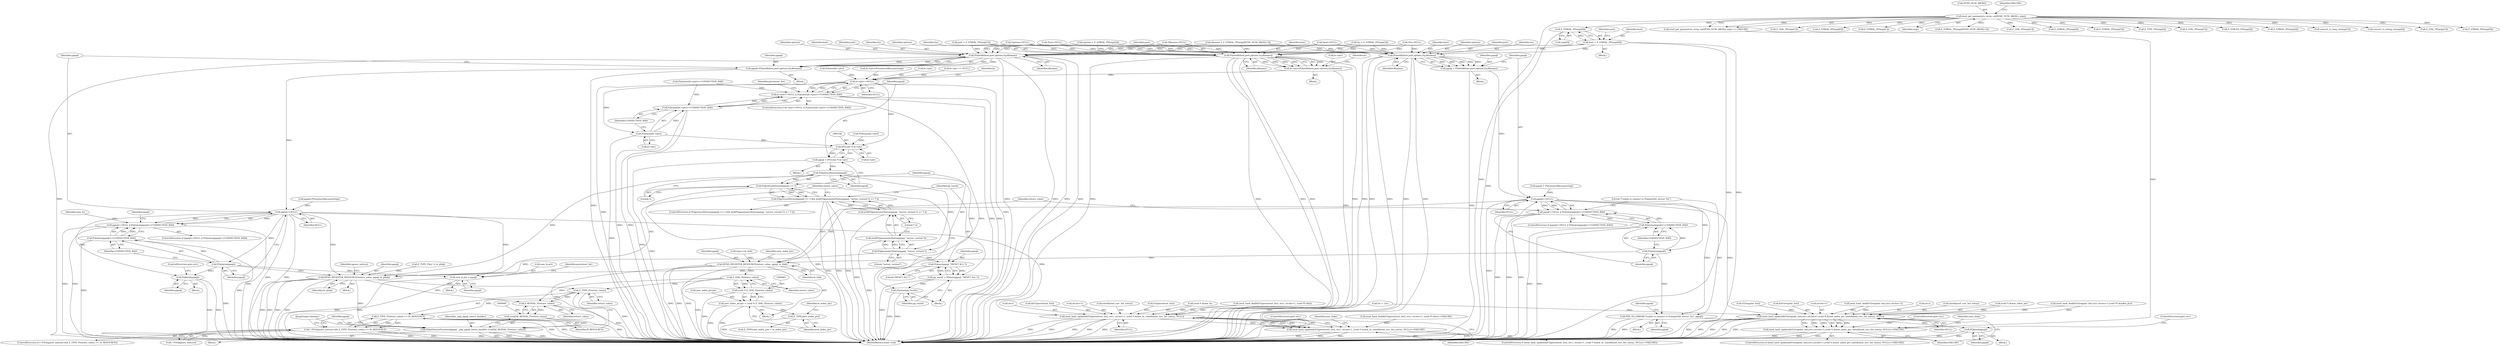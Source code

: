 digraph "0_php_4435b9142ff9813845d5c97ab29a5d637bedb257_5@array" {
"1000465" [label="(Call,Z_STRVAL_PP(args[0]))"];
"1000343" [label="(Call,zend_get_parameters_array_ex(ZEND_NUM_ARGS(), args))"];
"1000463" [label="(Call,host = Z_STRVAL_PP(args[0]))"];
"1000568" [label="(Call,PQsetdb(host,port,options,tty,dbname))"];
"1000566" [label="(Call,pgsql=PQsetdb(host,port,options,tty,dbname))"];
"1000576" [label="(Call,pgsql==NULL)"];
"1000575" [label="(Call,pgsql==NULL || PQstatus(pgsql)==CONNECTION_BAD)"];
"1000580" [label="(Call,PQstatus(pgsql))"];
"1000579" [label="(Call,PQstatus(pgsql)==CONNECTION_BAD)"];
"1000587" [label="(Call,PQfinish(pgsql))"];
"1000594" [label="(Call,new_le.ptr = pgsql)"];
"1000750" [label="(Call,ZEND_REGISTER_RESOURCE(return_value, pgsql, le_plink))"];
"1000941" [label="(Call,Z_TYPE_P(return_value))"];
"1000940" [label="(Call,Z_TYPE_P(return_value) == IS_RESOURCE)"];
"1000936" [label="(Call,! PGG(ignore_notices) && Z_TYPE_P(return_value) == IS_RESOURCE)"];
"1000950" [label="(Call,Z_RESVAL_P(return_value))"];
"1000948" [label="(Call,(void*)Z_RESVAL_P(return_value))"];
"1000945" [label="(Call,PQsetNoticeProcessor(pgsql, _php_pgsql_notice_handler, (void*)Z_RESVAL_P(return_value)))"];
"1000601" [label="(Call,zend_hash_update(&EG(persistent_list), str.c, str.len+1, (void *) &new_le, sizeof(zend_rsrc_list_entry), NULL))"];
"1000600" [label="(Call,zend_hash_update(&EG(persistent_list), str.c, str.len+1, (void *) &new_le, sizeof(zend_rsrc_list_entry), NULL)==FAILURE)"];
"1000684" [label="(Call,PQsetdb(host,port,options,tty,dbname))"];
"1000680" [label="(Call,le->ptr=PQsetdb(host,port,options,tty,dbname))"];
"1000698" [label="(Call,le->ptr==NULL)"];
"1000697" [label="(Call,le->ptr==NULL || PQstatus(le->ptr)==CONNECTION_BAD)"];
"1000704" [label="(Call,PQstatus(le->ptr))"];
"1000703" [label="(Call,PQstatus(le->ptr)==CONNECTION_BAD)"];
"1000725" [label="(Call,(PGconn *) le->ptr)"];
"1000723" [label="(Call,pgsql = (PGconn *) le->ptr)"];
"1000733" [label="(Call,PQprotocolVersion(pgsql))"];
"1000732" [label="(Call,PQprotocolVersion(pgsql) >= 3)"];
"1000731" [label="(Call,PQprotocolVersion(pgsql) >= 3 && atof(PQparameterStatus(pgsql, \"server_version\")) >= 7.2)"];
"1000738" [label="(Call,PQparameterStatus(pgsql, \"server_version\"))"];
"1000737" [label="(Call,atof(PQparameterStatus(pgsql, \"server_version\")))"];
"1000736" [label="(Call,atof(PQparameterStatus(pgsql, \"server_version\")) >= 7.2)"];
"1000745" [label="(Call,PQexec(pgsql, \"RESET ALL;\"))"];
"1000743" [label="(Call,pg_result = PQexec(pgsql, \"RESET ALL;\"))"];
"1000748" [label="(Call,PQclear(pg_result))"];
"1000867" [label="(Call,PQsetdb(host,port,options,tty,dbname))"];
"1000865" [label="(Call,pgsql = PQsetdb(host,port,options,tty,dbname))"];
"1000875" [label="(Call,pgsql==NULL)"];
"1000874" [label="(Call,pgsql==NULL || PQstatus(pgsql)==CONNECTION_BAD)"];
"1000879" [label="(Call,PQstatus(pgsql))"];
"1000878" [label="(Call,PQstatus(pgsql)==CONNECTION_BAD)"];
"1000883" [label="(Call,PHP_PQ_ERROR(\"Unable to connect to PostgreSQL server: %s\", pgsql))"];
"1000889" [label="(Call,PQfinish(pgsql))"];
"1000892" [label="(Call,ZEND_REGISTER_RESOURCE(return_value, pgsql, le_link))"];
"1000902" [label="(Call,Z_LVAL_P(return_value))"];
"1000900" [label="(Call,(void *) Z_LVAL_P(return_value))"];
"1000896" [label="(Call,new_index_ptr.ptr = (void *) Z_LVAL_P(return_value))"];
"1000905" [label="(Call,Z_TYPE(new_index_ptr))"];
"1000910" [label="(Call,zend_hash_update(&EG(regular_list),str.c,str.len+1,(void *) &new_index_ptr, sizeof(zend_rsrc_list_entry), NULL))"];
"1000909" [label="(Call,zend_hash_update(&EG(regular_list),str.c,str.len+1,(void *) &new_index_ptr, sizeof(zend_rsrc_list_entry), NULL)==FAILURE)"];
"1000465" [label="(Call,Z_STRVAL_PP(args[0]))"];
"1000381" [label="(Call,Z_LVAL_PP(args[1]))"];
"1000939" [label="(Identifier,ignore_notices)"];
"1000883" [label="(Call,PHP_PQ_ERROR(\"Unable to connect to PostgreSQL server: %s\", pgsql))"];
"1000914" [label="(Call,str.c)"];
"1000697" [label="(Call,le->ptr==NULL || PQstatus(le->ptr)==CONNECTION_BAD)"];
"1000706" [label="(Identifier,le)"];
"1000810" [label="(Call,type==le_link)"];
"1000900" [label="(Call,(void *) Z_LVAL_P(return_value))"];
"1000566" [label="(Call,pgsql=PQsetdb(host,port,options,tty,dbname))"];
"1000705" [label="(Call,le->ptr)"];
"1000687" [label="(Identifier,options)"];
"1000889" [label="(Call,PQfinish(pgsql))"];
"1000570" [label="(Identifier,port)"];
"1000613" [label="(Call,(void *) &new_le)"];
"1000692" [label="(Call,PQreset(le->ptr))"];
"1000462" [label="(Block,)"];
"1000902" [label="(Call,Z_LVAL_P(return_value))"];
"1000708" [label="(Identifier,CONNECTION_BAD)"];
"1000909" [label="(Call,zend_hash_update(&EG(regular_list),str.c,str.len+1,(void *) &new_index_ptr, sizeof(zend_rsrc_list_entry), NULL)==FAILURE)"];
"1000672" [label="(Call,le->ptr=PQconnectdb(connstring))"];
"1000572" [label="(Identifier,tty)"];
"1000447" [label="(Call,Z_STRVAL_PP(args[0]))"];
"1000865" [label="(Call,pgsql = PQsetdb(host,port,options,tty,dbname))"];
"1000879" [label="(Call,PQstatus(pgsql))"];
"1000903" [label="(Identifier,return_value)"];
"1000571" [label="(Identifier,options)"];
"1000875" [label="(Call,pgsql==NULL)"];
"1000926" [label="(Call,sizeof(zend_rsrc_list_entry))"];
"1000471" [label="(Call,Z_STRVAL_PP(args[1]))"];
"1000906" [label="(Identifier,new_index_ptr)"];
"1000880" [label="(Identifier,pgsql)"];
"1000342" [label="(Call,zend_get_parameters_array_ex(ZEND_NUM_ARGS(), args) == FAILURE)"];
"1000746" [label="(Identifier,pgsql)"];
"1000947" [label="(Identifier,_php_pgsql_notice_handler)"];
"1000962" [label="(MethodReturn,static void)"];
"1000905" [label="(Call,Z_TYPE(new_index_ptr))"];
"1000567" [label="(Identifier,pgsql)"];
"1000620" [label="(Identifier,FAILURE)"];
"1000345" [label="(Identifier,args)"];
"1000751" [label="(Identifier,return_value)"];
"1000605" [label="(Call,str.c)"];
"1000560" [label="(Call,pgsql=PQconnectdb(connstring))"];
"1000586" [label="(Block,)"];
"1000748" [label="(Call,PQclear(pg_result))"];
"1000943" [label="(Identifier,IS_RESOURCE)"];
"1000944" [label="(Block,)"];
"1000576" [label="(Call,pgsql==NULL)"];
"1000867" [label="(Call,PQsetdb(host,port,options,tty,dbname))"];
"1000684" [label="(Call,PQsetdb(host,port,options,tty,dbname))"];
"1000696" [label="(ControlStructure,if (le->ptr==NULL || PQstatus(le->ptr)==CONNECTION_BAD))"];
"1000700" [label="(Identifier,le)"];
"1000477" [label="(Call,Z_STRVAL_PP(args[ZEND_NUM_ARGS()-1]))"];
"1000872" [label="(Identifier,dbname)"];
"1000579" [label="(Call,PQstatus(pgsql)==CONNECTION_BAD)"];
"1000581" [label="(Identifier,pgsql)"];
"1000868" [label="(Identifier,host)"];
"1000893" [label="(Identifier,return_value)"];
"1000951" [label="(Identifier,return_value)"];
"1000578" [label="(Identifier,NULL)"];
"1000391" [label="(Call,Z_LVAL_PP(args[1]))"];
"1000344" [label="(Call,ZEND_NUM_ARGS())"];
"1000602" [label="(Call,&EG(persistent_list))"];
"1000952" [label="(JumpTarget,cleanup:)"];
"1000922" [label="(Call,(void *) &new_index_ptr)"];
"1000929" [label="(Identifier,FAILURE)"];
"1000510" [label="(Call,zend_hash_find(&EG(persistent_list), str.c, str.len+1, (void **) &le))"];
"1000699" [label="(Call,le->ptr)"];
"1000750" [label="(Call,ZEND_REGISTER_RESOURCE(return_value, pgsql, le_plink))"];
"1000948" [label="(Call,(void*)Z_RESVAL_P(return_value))"];
"1000417" [label="(Call,Z_STRVAL_PP(args[i]))"];
"1000688" [label="(Identifier,tty)"];
"1000744" [label="(Identifier,pg_result)"];
"1000346" [label="(Identifier,FAILURE)"];
"1000891" [label="(ControlStructure,goto err;)"];
"1000945" [label="(Call,PQsetNoticeProcessor(pgsql, _php_pgsql_notice_handler, (void*)Z_RESVAL_P(return_value)))"];
"1000469" [label="(Call,port = Z_STRVAL_PP(args[1]))"];
"1000936" [label="(Call,! PGG(ignore_notices) && Z_TYPE_P(return_value) == IS_RESOURCE)"];
"1000475" [label="(Call,dbname = Z_STRVAL_PP(args[ZEND_NUM_ARGS()-1]))"];
"1000745" [label="(Call,PQexec(pgsql, \"RESET ALL;\"))"];
"1000685" [label="(Identifier,host)"];
"1000608" [label="(Call,str.len+1)"];
"1000470" [label="(Identifier,port)"];
"1000575" [label="(Call,pgsql==NULL || PQstatus(pgsql)==CONNECTION_BAD)"];
"1000324" [label="(Call,str = {0})"];
"1000489" [label="(Call,Z_STRVAL_PP(args[3]))"];
"1000582" [label="(Identifier,CONNECTION_BAD)"];
"1000303" [label="(Call,*port=NULL)"];
"1000910" [label="(Call,zend_hash_update(&EG(regular_list),str.c,str.len+1,(void *) &new_index_ptr, sizeof(zend_rsrc_list_entry), NULL))"];
"1000730" [label="(ControlStructure,if (PQprotocolVersion(pgsql) >= 3 && atof(PQparameterStatus(pgsql, \"server_version\")) >= 7.2))"];
"1000463" [label="(Call,host = Z_STRVAL_PP(args[0]))"];
"1000739" [label="(Identifier,pgsql)"];
"1000724" [label="(Identifier,pgsql)"];
"1000725" [label="(Call,(PGconn *) le->ptr)"];
"1000727" [label="(Call,le->ptr)"];
"1000740" [label="(Literal,\"server_version\")"];
"1000735" [label="(Literal,3)"];
"1000600" [label="(Call,zend_hash_update(&EG(persistent_list), str.c, str.len+1, (void *) &new_le, sizeof(zend_rsrc_list_entry), NULL)==FAILURE)"];
"1000723" [label="(Call,pgsql = (PGconn *) le->ptr)"];
"1000569" [label="(Identifier,host)"];
"1000885" [label="(Identifier,pgsql)"];
"1000896" [label="(Call,new_index_ptr.ptr = (void *) Z_LVAL_P(return_value))"];
"1000935" [label="(ControlStructure,if (! PGG(ignore_notices) && Z_TYPE_P(return_value) == IS_RESOURCE))"];
"1000882" [label="(Block,)"];
"1000373" [label="(Call,Z_TYPE_PP(args[i]))"];
"1000656" [label="(Call,PQstatus(le->ptr))"];
"1000457" [label="(Call,Z_LVAL_PP(args[1]))"];
"1000565" [label="(Block,)"];
"1000904" [label="(Call,Z_TYPE(new_index_ptr) = le_index_ptr)"];
"1000315" [label="(Call,*dbname=NULL)"];
"1000588" [label="(Identifier,pgsql)"];
"1000704" [label="(Call,PQstatus(le->ptr))"];
"1000703" [label="(Call,PQstatus(le->ptr)==CONNECTION_BAD)"];
"1000737" [label="(Call,atof(PQparameterStatus(pgsql, \"server_version\")))"];
"1000698" [label="(Call,le->ptr==NULL)"];
"1000870" [label="(Identifier,options)"];
"1000466" [label="(Call,args[0])"];
"1000873" [label="(ControlStructure,if (pgsql==NULL || PQstatus(pgsql)==CONNECTION_BAD))"];
"1000619" [label="(Identifier,NULL)"];
"1000598" [label="(Identifier,pgsql)"];
"1000888" [label="(Block,)"];
"1000464" [label="(Identifier,host)"];
"1000630" [label="(Block,)"];
"1000421" [label="(Call,Z_STRLEN_PP(args[i]))"];
"1000742" [label="(Block,)"];
"1000311" [label="(Call,*tty=NULL)"];
"1000741" [label="(Literal,7.2)"];
"1000898" [label="(Identifier,new_index_ptr)"];
"1000496" [label="(Call,Z_STRVAL_PP(args[2]))"];
"1000577" [label="(Identifier,pgsql)"];
"1000494" [label="(Call,options = Z_STRVAL_PP(args[2]))"];
"1000601" [label="(Call,zend_hash_update(&EG(persistent_list), str.c, str.len+1, (void *) &new_le, sizeof(zend_rsrc_list_entry), NULL))"];
"1000580" [label="(Call,PQstatus(pgsql))"];
"1000937" [label="(Call,! PGG(ignore_notices))"];
"1000731" [label="(Call,PQprotocolVersion(pgsql) >= 3 && atof(PQparameterStatus(pgsql, \"server_version\")) >= 7.2)"];
"1000907" [label="(Identifier,le_index_ptr)"];
"1000878" [label="(Call,PQstatus(pgsql)==CONNECTION_BAD)"];
"1000604" [label="(Identifier,persistent_list)"];
"1000617" [label="(Call,sizeof(zend_rsrc_list_entry))"];
"1000509" [label="(Call,zend_hash_find(&EG(persistent_list), str.c, str.len+1, (void **) &le)==FAILURE)"];
"1000585" [label="(Identifier,pgsql)"];
"1000307" [label="(Call,*options=NULL)"];
"1000859" [label="(Call,pgsql = PQconnectdb(connstring))"];
"1000928" [label="(Identifier,NULL)"];
"1000931" [label="(ControlStructure,goto err;)"];
"1000892" [label="(Call,ZEND_REGISTER_RESOURCE(return_value, pgsql, le_link))"];
"1000487" [label="(Call,tty = Z_STRVAL_PP(args[3]))"];
"1000587" [label="(Call,PQfinish(pgsql))"];
"1000679" [label="(Block,)"];
"1000876" [label="(Identifier,pgsql)"];
"1000451" [label="(Call,convert_to_long_ex(args[1]))"];
"1000506" [label="(Block,)"];
"1000866" [label="(Identifier,pgsql)"];
"1000299" [label="(Call,*host=NULL)"];
"1000603" [label="(Call,EG(persistent_list))"];
"1000950" [label="(Call,Z_RESVAL_P(return_value))"];
"1000594" [label="(Call,new_le.ptr = pgsql)"];
"1000595" [label="(Call,new_le.ptr)"];
"1000680" [label="(Call,le->ptr=PQsetdb(host,port,options,tty,dbname))"];
"1000894" [label="(Identifier,pgsql)"];
"1000912" [label="(Call,EG(regular_list))"];
"1000681" [label="(Call,le->ptr)"];
"1000738" [label="(Call,PQparameterStatus(pgsql, \"server_version\"))"];
"1000877" [label="(Identifier,NULL)"];
"1000869" [label="(Identifier,port)"];
"1000871" [label="(Identifier,tty)"];
"1000895" [label="(Identifier,le_link)"];
"1000736" [label="(Call,atof(PQparameterStatus(pgsql, \"server_version\")) >= 7.2)"];
"1000752" [label="(Identifier,pgsql)"];
"1000622" [label="(ControlStructure,goto err;)"];
"1000713" [label="(Identifier,persistent_list)"];
"1000881" [label="(Identifier,CONNECTION_BAD)"];
"1000527" [label="(Block,)"];
"1000946" [label="(Identifier,pgsql)"];
"1000749" [label="(Identifier,pg_result)"];
"1000874" [label="(Call,pgsql==NULL || PQstatus(pgsql)==CONNECTION_BAD)"];
"1000733" [label="(Call,PQprotocolVersion(pgsql))"];
"1000406" [label="(Call,convert_to_string_ex(args[i]))"];
"1000632" [label="(Call,Z_TYPE_P(le) != le_plink)"];
"1000655" [label="(Call,PQstatus(le->ptr)==CONNECTION_BAD)"];
"1000755" [label="(Block,)"];
"1000934" [label="(Identifier,num_links)"];
"1000864" [label="(Block,)"];
"1000401" [label="(Call,Z_LVAL_PP(args[1]))"];
"1000573" [label="(Identifier,dbname)"];
"1000734" [label="(Identifier,pgsql)"];
"1000940" [label="(Call,Z_TYPE_P(return_value) == IS_RESOURCE)"];
"1000589" [label="(ControlStructure,goto err;)"];
"1000689" [label="(Identifier,dbname)"];
"1000574" [label="(ControlStructure,if (pgsql==NULL || PQstatus(pgsql)==CONNECTION_BAD))"];
"1000663" [label="(Call,le->ptr == NULL)"];
"1000747" [label="(Literal,\"RESET ALL;\")"];
"1000942" [label="(Identifier,return_value)"];
"1000911" [label="(Call,&EG(regular_list))"];
"1000897" [label="(Call,new_index_ptr.ptr)"];
"1000917" [label="(Call,str.len+1)"];
"1000743" [label="(Call,pg_result = PQexec(pgsql, \"RESET ALL;\"))"];
"1000753" [label="(Identifier,le_plink)"];
"1000732" [label="(Call,PQprotocolVersion(pgsql) >= 3)"];
"1000908" [label="(ControlStructure,if (zend_hash_update(&EG(regular_list),str.c,str.len+1,(void *) &new_index_ptr, sizeof(zend_rsrc_list_entry), NULL)==FAILURE))"];
"1000941" [label="(Call,Z_TYPE_P(return_value))"];
"1000592" [label="(Identifier,new_le)"];
"1000890" [label="(Identifier,pgsql)"];
"1000599" [label="(ControlStructure,if (zend_hash_update(&EG(persistent_list), str.c, str.len+1, (void *) &new_le, sizeof(zend_rsrc_list_entry), NULL)==FAILURE))"];
"1000686" [label="(Identifier,port)"];
"1000343" [label="(Call,zend_get_parameters_array_ex(ZEND_NUM_ARGS(), args))"];
"1000830" [label="(Call,zend_hash_del(&EG(regular_list),str.c,str.len+1))"];
"1000625" [label="(Identifier,num_links)"];
"1000435" [label="(Call,Z_STRVAL_PP(args[0]))"];
"1000568" [label="(Call,PQsetdb(host,port,options,tty,dbname))"];
"1000765" [label="(Call,zend_hash_find(&EG(regular_list),str.c,str.len+1,(void **) &index_ptr))"];
"1000702" [label="(Identifier,NULL)"];
"1000887" [label="(Identifier,pgsql)"];
"1000884" [label="(Literal,\"Unable to connect to PostgreSQL server: %s\")"];
"1000465" -> "1000463"  [label="AST: "];
"1000465" -> "1000466"  [label="CFG: "];
"1000466" -> "1000465"  [label="AST: "];
"1000463" -> "1000465"  [label="CFG: "];
"1000465" -> "1000962"  [label="DDG: "];
"1000465" -> "1000463"  [label="DDG: "];
"1000343" -> "1000465"  [label="DDG: "];
"1000343" -> "1000342"  [label="AST: "];
"1000343" -> "1000345"  [label="CFG: "];
"1000344" -> "1000343"  [label="AST: "];
"1000345" -> "1000343"  [label="AST: "];
"1000346" -> "1000343"  [label="CFG: "];
"1000343" -> "1000962"  [label="DDG: "];
"1000343" -> "1000342"  [label="DDG: "];
"1000343" -> "1000342"  [label="DDG: "];
"1000343" -> "1000373"  [label="DDG: "];
"1000343" -> "1000381"  [label="DDG: "];
"1000343" -> "1000391"  [label="DDG: "];
"1000343" -> "1000401"  [label="DDG: "];
"1000343" -> "1000406"  [label="DDG: "];
"1000343" -> "1000417"  [label="DDG: "];
"1000343" -> "1000421"  [label="DDG: "];
"1000343" -> "1000435"  [label="DDG: "];
"1000343" -> "1000447"  [label="DDG: "];
"1000343" -> "1000451"  [label="DDG: "];
"1000343" -> "1000457"  [label="DDG: "];
"1000343" -> "1000471"  [label="DDG: "];
"1000343" -> "1000477"  [label="DDG: "];
"1000343" -> "1000489"  [label="DDG: "];
"1000343" -> "1000496"  [label="DDG: "];
"1000463" -> "1000462"  [label="AST: "];
"1000464" -> "1000463"  [label="AST: "];
"1000470" -> "1000463"  [label="CFG: "];
"1000463" -> "1000962"  [label="DDG: "];
"1000463" -> "1000962"  [label="DDG: "];
"1000463" -> "1000568"  [label="DDG: "];
"1000463" -> "1000684"  [label="DDG: "];
"1000463" -> "1000867"  [label="DDG: "];
"1000568" -> "1000566"  [label="AST: "];
"1000568" -> "1000573"  [label="CFG: "];
"1000569" -> "1000568"  [label="AST: "];
"1000570" -> "1000568"  [label="AST: "];
"1000571" -> "1000568"  [label="AST: "];
"1000572" -> "1000568"  [label="AST: "];
"1000573" -> "1000568"  [label="AST: "];
"1000566" -> "1000568"  [label="CFG: "];
"1000568" -> "1000962"  [label="DDG: "];
"1000568" -> "1000962"  [label="DDG: "];
"1000568" -> "1000962"  [label="DDG: "];
"1000568" -> "1000962"  [label="DDG: "];
"1000568" -> "1000962"  [label="DDG: "];
"1000568" -> "1000566"  [label="DDG: "];
"1000568" -> "1000566"  [label="DDG: "];
"1000568" -> "1000566"  [label="DDG: "];
"1000568" -> "1000566"  [label="DDG: "];
"1000568" -> "1000566"  [label="DDG: "];
"1000299" -> "1000568"  [label="DDG: "];
"1000303" -> "1000568"  [label="DDG: "];
"1000469" -> "1000568"  [label="DDG: "];
"1000494" -> "1000568"  [label="DDG: "];
"1000307" -> "1000568"  [label="DDG: "];
"1000311" -> "1000568"  [label="DDG: "];
"1000487" -> "1000568"  [label="DDG: "];
"1000315" -> "1000568"  [label="DDG: "];
"1000475" -> "1000568"  [label="DDG: "];
"1000566" -> "1000565"  [label="AST: "];
"1000567" -> "1000566"  [label="AST: "];
"1000577" -> "1000566"  [label="CFG: "];
"1000566" -> "1000962"  [label="DDG: "];
"1000566" -> "1000576"  [label="DDG: "];
"1000576" -> "1000575"  [label="AST: "];
"1000576" -> "1000578"  [label="CFG: "];
"1000577" -> "1000576"  [label="AST: "];
"1000578" -> "1000576"  [label="AST: "];
"1000581" -> "1000576"  [label="CFG: "];
"1000575" -> "1000576"  [label="CFG: "];
"1000576" -> "1000962"  [label="DDG: "];
"1000576" -> "1000962"  [label="DDG: "];
"1000576" -> "1000575"  [label="DDG: "];
"1000576" -> "1000575"  [label="DDG: "];
"1000560" -> "1000576"  [label="DDG: "];
"1000576" -> "1000580"  [label="DDG: "];
"1000576" -> "1000587"  [label="DDG: "];
"1000576" -> "1000594"  [label="DDG: "];
"1000576" -> "1000601"  [label="DDG: "];
"1000576" -> "1000750"  [label="DDG: "];
"1000575" -> "1000574"  [label="AST: "];
"1000575" -> "1000579"  [label="CFG: "];
"1000579" -> "1000575"  [label="AST: "];
"1000585" -> "1000575"  [label="CFG: "];
"1000592" -> "1000575"  [label="CFG: "];
"1000575" -> "1000962"  [label="DDG: "];
"1000575" -> "1000962"  [label="DDG: "];
"1000575" -> "1000962"  [label="DDG: "];
"1000579" -> "1000575"  [label="DDG: "];
"1000579" -> "1000575"  [label="DDG: "];
"1000580" -> "1000579"  [label="AST: "];
"1000580" -> "1000581"  [label="CFG: "];
"1000581" -> "1000580"  [label="AST: "];
"1000582" -> "1000580"  [label="CFG: "];
"1000580" -> "1000962"  [label="DDG: "];
"1000580" -> "1000579"  [label="DDG: "];
"1000580" -> "1000587"  [label="DDG: "];
"1000580" -> "1000594"  [label="DDG: "];
"1000580" -> "1000750"  [label="DDG: "];
"1000579" -> "1000582"  [label="CFG: "];
"1000582" -> "1000579"  [label="AST: "];
"1000579" -> "1000962"  [label="DDG: "];
"1000579" -> "1000962"  [label="DDG: "];
"1000587" -> "1000586"  [label="AST: "];
"1000587" -> "1000588"  [label="CFG: "];
"1000588" -> "1000587"  [label="AST: "];
"1000589" -> "1000587"  [label="CFG: "];
"1000587" -> "1000962"  [label="DDG: "];
"1000587" -> "1000962"  [label="DDG: "];
"1000594" -> "1000527"  [label="AST: "];
"1000594" -> "1000598"  [label="CFG: "];
"1000595" -> "1000594"  [label="AST: "];
"1000598" -> "1000594"  [label="AST: "];
"1000604" -> "1000594"  [label="CFG: "];
"1000594" -> "1000962"  [label="DDG: "];
"1000594" -> "1000962"  [label="DDG: "];
"1000750" -> "1000506"  [label="AST: "];
"1000750" -> "1000753"  [label="CFG: "];
"1000751" -> "1000750"  [label="AST: "];
"1000752" -> "1000750"  [label="AST: "];
"1000753" -> "1000750"  [label="AST: "];
"1000939" -> "1000750"  [label="CFG: "];
"1000750" -> "1000962"  [label="DDG: "];
"1000750" -> "1000962"  [label="DDG: "];
"1000750" -> "1000962"  [label="DDG: "];
"1000750" -> "1000962"  [label="DDG: "];
"1000738" -> "1000750"  [label="DDG: "];
"1000745" -> "1000750"  [label="DDG: "];
"1000733" -> "1000750"  [label="DDG: "];
"1000632" -> "1000750"  [label="DDG: "];
"1000750" -> "1000941"  [label="DDG: "];
"1000750" -> "1000945"  [label="DDG: "];
"1000750" -> "1000950"  [label="DDG: "];
"1000941" -> "1000940"  [label="AST: "];
"1000941" -> "1000942"  [label="CFG: "];
"1000942" -> "1000941"  [label="AST: "];
"1000943" -> "1000941"  [label="CFG: "];
"1000941" -> "1000962"  [label="DDG: "];
"1000941" -> "1000940"  [label="DDG: "];
"1000902" -> "1000941"  [label="DDG: "];
"1000941" -> "1000950"  [label="DDG: "];
"1000940" -> "1000936"  [label="AST: "];
"1000940" -> "1000943"  [label="CFG: "];
"1000943" -> "1000940"  [label="AST: "];
"1000936" -> "1000940"  [label="CFG: "];
"1000940" -> "1000962"  [label="DDG: "];
"1000940" -> "1000962"  [label="DDG: "];
"1000940" -> "1000936"  [label="DDG: "];
"1000940" -> "1000936"  [label="DDG: "];
"1000936" -> "1000935"  [label="AST: "];
"1000936" -> "1000937"  [label="CFG: "];
"1000937" -> "1000936"  [label="AST: "];
"1000946" -> "1000936"  [label="CFG: "];
"1000952" -> "1000936"  [label="CFG: "];
"1000936" -> "1000962"  [label="DDG: "];
"1000936" -> "1000962"  [label="DDG: "];
"1000936" -> "1000962"  [label="DDG: "];
"1000937" -> "1000936"  [label="DDG: "];
"1000950" -> "1000948"  [label="AST: "];
"1000950" -> "1000951"  [label="CFG: "];
"1000951" -> "1000950"  [label="AST: "];
"1000948" -> "1000950"  [label="CFG: "];
"1000950" -> "1000962"  [label="DDG: "];
"1000950" -> "1000948"  [label="DDG: "];
"1000902" -> "1000950"  [label="DDG: "];
"1000948" -> "1000945"  [label="AST: "];
"1000949" -> "1000948"  [label="AST: "];
"1000945" -> "1000948"  [label="CFG: "];
"1000948" -> "1000962"  [label="DDG: "];
"1000948" -> "1000945"  [label="DDG: "];
"1000945" -> "1000944"  [label="AST: "];
"1000946" -> "1000945"  [label="AST: "];
"1000947" -> "1000945"  [label="AST: "];
"1000952" -> "1000945"  [label="CFG: "];
"1000945" -> "1000962"  [label="DDG: "];
"1000945" -> "1000962"  [label="DDG: "];
"1000945" -> "1000962"  [label="DDG: "];
"1000945" -> "1000962"  [label="DDG: "];
"1000892" -> "1000945"  [label="DDG: "];
"1000601" -> "1000600"  [label="AST: "];
"1000601" -> "1000619"  [label="CFG: "];
"1000602" -> "1000601"  [label="AST: "];
"1000605" -> "1000601"  [label="AST: "];
"1000608" -> "1000601"  [label="AST: "];
"1000613" -> "1000601"  [label="AST: "];
"1000617" -> "1000601"  [label="AST: "];
"1000619" -> "1000601"  [label="AST: "];
"1000620" -> "1000601"  [label="CFG: "];
"1000601" -> "1000962"  [label="DDG: "];
"1000601" -> "1000962"  [label="DDG: "];
"1000601" -> "1000962"  [label="DDG: "];
"1000601" -> "1000962"  [label="DDG: "];
"1000601" -> "1000962"  [label="DDG: "];
"1000601" -> "1000600"  [label="DDG: "];
"1000601" -> "1000600"  [label="DDG: "];
"1000601" -> "1000600"  [label="DDG: "];
"1000601" -> "1000600"  [label="DDG: "];
"1000601" -> "1000600"  [label="DDG: "];
"1000510" -> "1000601"  [label="DDG: "];
"1000510" -> "1000601"  [label="DDG: "];
"1000603" -> "1000601"  [label="DDG: "];
"1000324" -> "1000601"  [label="DDG: "];
"1000613" -> "1000601"  [label="DDG: "];
"1000600" -> "1000599"  [label="AST: "];
"1000600" -> "1000620"  [label="CFG: "];
"1000620" -> "1000600"  [label="AST: "];
"1000622" -> "1000600"  [label="CFG: "];
"1000625" -> "1000600"  [label="CFG: "];
"1000600" -> "1000962"  [label="DDG: "];
"1000600" -> "1000962"  [label="DDG: "];
"1000600" -> "1000962"  [label="DDG: "];
"1000509" -> "1000600"  [label="DDG: "];
"1000684" -> "1000680"  [label="AST: "];
"1000684" -> "1000689"  [label="CFG: "];
"1000685" -> "1000684"  [label="AST: "];
"1000686" -> "1000684"  [label="AST: "];
"1000687" -> "1000684"  [label="AST: "];
"1000688" -> "1000684"  [label="AST: "];
"1000689" -> "1000684"  [label="AST: "];
"1000680" -> "1000684"  [label="CFG: "];
"1000684" -> "1000962"  [label="DDG: "];
"1000684" -> "1000962"  [label="DDG: "];
"1000684" -> "1000962"  [label="DDG: "];
"1000684" -> "1000962"  [label="DDG: "];
"1000684" -> "1000962"  [label="DDG: "];
"1000684" -> "1000680"  [label="DDG: "];
"1000684" -> "1000680"  [label="DDG: "];
"1000684" -> "1000680"  [label="DDG: "];
"1000684" -> "1000680"  [label="DDG: "];
"1000684" -> "1000680"  [label="DDG: "];
"1000299" -> "1000684"  [label="DDG: "];
"1000303" -> "1000684"  [label="DDG: "];
"1000469" -> "1000684"  [label="DDG: "];
"1000494" -> "1000684"  [label="DDG: "];
"1000307" -> "1000684"  [label="DDG: "];
"1000311" -> "1000684"  [label="DDG: "];
"1000487" -> "1000684"  [label="DDG: "];
"1000315" -> "1000684"  [label="DDG: "];
"1000475" -> "1000684"  [label="DDG: "];
"1000680" -> "1000679"  [label="AST: "];
"1000681" -> "1000680"  [label="AST: "];
"1000700" -> "1000680"  [label="CFG: "];
"1000680" -> "1000962"  [label="DDG: "];
"1000680" -> "1000698"  [label="DDG: "];
"1000698" -> "1000697"  [label="AST: "];
"1000698" -> "1000702"  [label="CFG: "];
"1000699" -> "1000698"  [label="AST: "];
"1000702" -> "1000698"  [label="AST: "];
"1000706" -> "1000698"  [label="CFG: "];
"1000697" -> "1000698"  [label="CFG: "];
"1000698" -> "1000962"  [label="DDG: "];
"1000698" -> "1000962"  [label="DDG: "];
"1000698" -> "1000697"  [label="DDG: "];
"1000698" -> "1000697"  [label="DDG: "];
"1000672" -> "1000698"  [label="DDG: "];
"1000692" -> "1000698"  [label="DDG: "];
"1000663" -> "1000698"  [label="DDG: "];
"1000698" -> "1000704"  [label="DDG: "];
"1000698" -> "1000725"  [label="DDG: "];
"1000697" -> "1000696"  [label="AST: "];
"1000697" -> "1000703"  [label="CFG: "];
"1000703" -> "1000697"  [label="AST: "];
"1000713" -> "1000697"  [label="CFG: "];
"1000724" -> "1000697"  [label="CFG: "];
"1000697" -> "1000962"  [label="DDG: "];
"1000697" -> "1000962"  [label="DDG: "];
"1000697" -> "1000962"  [label="DDG: "];
"1000655" -> "1000697"  [label="DDG: "];
"1000703" -> "1000697"  [label="DDG: "];
"1000703" -> "1000697"  [label="DDG: "];
"1000704" -> "1000703"  [label="AST: "];
"1000704" -> "1000705"  [label="CFG: "];
"1000705" -> "1000704"  [label="AST: "];
"1000708" -> "1000704"  [label="CFG: "];
"1000704" -> "1000962"  [label="DDG: "];
"1000704" -> "1000703"  [label="DDG: "];
"1000704" -> "1000725"  [label="DDG: "];
"1000703" -> "1000708"  [label="CFG: "];
"1000708" -> "1000703"  [label="AST: "];
"1000703" -> "1000962"  [label="DDG: "];
"1000703" -> "1000962"  [label="DDG: "];
"1000655" -> "1000703"  [label="DDG: "];
"1000725" -> "1000723"  [label="AST: "];
"1000725" -> "1000727"  [label="CFG: "];
"1000726" -> "1000725"  [label="AST: "];
"1000727" -> "1000725"  [label="AST: "];
"1000723" -> "1000725"  [label="CFG: "];
"1000725" -> "1000962"  [label="DDG: "];
"1000725" -> "1000723"  [label="DDG: "];
"1000656" -> "1000725"  [label="DDG: "];
"1000723" -> "1000630"  [label="AST: "];
"1000724" -> "1000723"  [label="AST: "];
"1000734" -> "1000723"  [label="CFG: "];
"1000723" -> "1000962"  [label="DDG: "];
"1000723" -> "1000733"  [label="DDG: "];
"1000733" -> "1000732"  [label="AST: "];
"1000733" -> "1000734"  [label="CFG: "];
"1000734" -> "1000733"  [label="AST: "];
"1000735" -> "1000733"  [label="CFG: "];
"1000733" -> "1000732"  [label="DDG: "];
"1000733" -> "1000738"  [label="DDG: "];
"1000733" -> "1000745"  [label="DDG: "];
"1000732" -> "1000731"  [label="AST: "];
"1000732" -> "1000735"  [label="CFG: "];
"1000735" -> "1000732"  [label="AST: "];
"1000739" -> "1000732"  [label="CFG: "];
"1000731" -> "1000732"  [label="CFG: "];
"1000732" -> "1000962"  [label="DDG: "];
"1000732" -> "1000731"  [label="DDG: "];
"1000732" -> "1000731"  [label="DDG: "];
"1000731" -> "1000730"  [label="AST: "];
"1000731" -> "1000736"  [label="CFG: "];
"1000736" -> "1000731"  [label="AST: "];
"1000744" -> "1000731"  [label="CFG: "];
"1000751" -> "1000731"  [label="CFG: "];
"1000731" -> "1000962"  [label="DDG: "];
"1000731" -> "1000962"  [label="DDG: "];
"1000731" -> "1000962"  [label="DDG: "];
"1000736" -> "1000731"  [label="DDG: "];
"1000736" -> "1000731"  [label="DDG: "];
"1000738" -> "1000737"  [label="AST: "];
"1000738" -> "1000740"  [label="CFG: "];
"1000739" -> "1000738"  [label="AST: "];
"1000740" -> "1000738"  [label="AST: "];
"1000737" -> "1000738"  [label="CFG: "];
"1000738" -> "1000737"  [label="DDG: "];
"1000738" -> "1000737"  [label="DDG: "];
"1000738" -> "1000745"  [label="DDG: "];
"1000737" -> "1000736"  [label="AST: "];
"1000741" -> "1000737"  [label="CFG: "];
"1000737" -> "1000962"  [label="DDG: "];
"1000737" -> "1000736"  [label="DDG: "];
"1000736" -> "1000741"  [label="CFG: "];
"1000741" -> "1000736"  [label="AST: "];
"1000736" -> "1000962"  [label="DDG: "];
"1000745" -> "1000743"  [label="AST: "];
"1000745" -> "1000747"  [label="CFG: "];
"1000746" -> "1000745"  [label="AST: "];
"1000747" -> "1000745"  [label="AST: "];
"1000743" -> "1000745"  [label="CFG: "];
"1000745" -> "1000743"  [label="DDG: "];
"1000745" -> "1000743"  [label="DDG: "];
"1000743" -> "1000742"  [label="AST: "];
"1000744" -> "1000743"  [label="AST: "];
"1000749" -> "1000743"  [label="CFG: "];
"1000743" -> "1000962"  [label="DDG: "];
"1000743" -> "1000748"  [label="DDG: "];
"1000748" -> "1000742"  [label="AST: "];
"1000748" -> "1000749"  [label="CFG: "];
"1000749" -> "1000748"  [label="AST: "];
"1000751" -> "1000748"  [label="CFG: "];
"1000748" -> "1000962"  [label="DDG: "];
"1000748" -> "1000962"  [label="DDG: "];
"1000867" -> "1000865"  [label="AST: "];
"1000867" -> "1000872"  [label="CFG: "];
"1000868" -> "1000867"  [label="AST: "];
"1000869" -> "1000867"  [label="AST: "];
"1000870" -> "1000867"  [label="AST: "];
"1000871" -> "1000867"  [label="AST: "];
"1000872" -> "1000867"  [label="AST: "];
"1000865" -> "1000867"  [label="CFG: "];
"1000867" -> "1000962"  [label="DDG: "];
"1000867" -> "1000962"  [label="DDG: "];
"1000867" -> "1000962"  [label="DDG: "];
"1000867" -> "1000962"  [label="DDG: "];
"1000867" -> "1000962"  [label="DDG: "];
"1000867" -> "1000865"  [label="DDG: "];
"1000867" -> "1000865"  [label="DDG: "];
"1000867" -> "1000865"  [label="DDG: "];
"1000867" -> "1000865"  [label="DDG: "];
"1000867" -> "1000865"  [label="DDG: "];
"1000299" -> "1000867"  [label="DDG: "];
"1000303" -> "1000867"  [label="DDG: "];
"1000469" -> "1000867"  [label="DDG: "];
"1000494" -> "1000867"  [label="DDG: "];
"1000307" -> "1000867"  [label="DDG: "];
"1000311" -> "1000867"  [label="DDG: "];
"1000487" -> "1000867"  [label="DDG: "];
"1000315" -> "1000867"  [label="DDG: "];
"1000475" -> "1000867"  [label="DDG: "];
"1000865" -> "1000864"  [label="AST: "];
"1000866" -> "1000865"  [label="AST: "];
"1000876" -> "1000865"  [label="CFG: "];
"1000865" -> "1000962"  [label="DDG: "];
"1000865" -> "1000875"  [label="DDG: "];
"1000875" -> "1000874"  [label="AST: "];
"1000875" -> "1000877"  [label="CFG: "];
"1000876" -> "1000875"  [label="AST: "];
"1000877" -> "1000875"  [label="AST: "];
"1000880" -> "1000875"  [label="CFG: "];
"1000874" -> "1000875"  [label="CFG: "];
"1000875" -> "1000962"  [label="DDG: "];
"1000875" -> "1000874"  [label="DDG: "];
"1000875" -> "1000874"  [label="DDG: "];
"1000859" -> "1000875"  [label="DDG: "];
"1000875" -> "1000879"  [label="DDG: "];
"1000875" -> "1000883"  [label="DDG: "];
"1000875" -> "1000892"  [label="DDG: "];
"1000875" -> "1000910"  [label="DDG: "];
"1000874" -> "1000873"  [label="AST: "];
"1000874" -> "1000878"  [label="CFG: "];
"1000878" -> "1000874"  [label="AST: "];
"1000884" -> "1000874"  [label="CFG: "];
"1000893" -> "1000874"  [label="CFG: "];
"1000874" -> "1000962"  [label="DDG: "];
"1000874" -> "1000962"  [label="DDG: "];
"1000874" -> "1000962"  [label="DDG: "];
"1000878" -> "1000874"  [label="DDG: "];
"1000878" -> "1000874"  [label="DDG: "];
"1000879" -> "1000878"  [label="AST: "];
"1000879" -> "1000880"  [label="CFG: "];
"1000880" -> "1000879"  [label="AST: "];
"1000881" -> "1000879"  [label="CFG: "];
"1000879" -> "1000878"  [label="DDG: "];
"1000879" -> "1000883"  [label="DDG: "];
"1000879" -> "1000892"  [label="DDG: "];
"1000878" -> "1000881"  [label="CFG: "];
"1000881" -> "1000878"  [label="AST: "];
"1000878" -> "1000962"  [label="DDG: "];
"1000878" -> "1000962"  [label="DDG: "];
"1000883" -> "1000882"  [label="AST: "];
"1000883" -> "1000885"  [label="CFG: "];
"1000884" -> "1000883"  [label="AST: "];
"1000885" -> "1000883"  [label="AST: "];
"1000887" -> "1000883"  [label="CFG: "];
"1000883" -> "1000962"  [label="DDG: "];
"1000883" -> "1000962"  [label="DDG: "];
"1000883" -> "1000889"  [label="DDG: "];
"1000889" -> "1000888"  [label="AST: "];
"1000889" -> "1000890"  [label="CFG: "];
"1000890" -> "1000889"  [label="AST: "];
"1000891" -> "1000889"  [label="CFG: "];
"1000889" -> "1000962"  [label="DDG: "];
"1000889" -> "1000962"  [label="DDG: "];
"1000892" -> "1000755"  [label="AST: "];
"1000892" -> "1000895"  [label="CFG: "];
"1000893" -> "1000892"  [label="AST: "];
"1000894" -> "1000892"  [label="AST: "];
"1000895" -> "1000892"  [label="AST: "];
"1000898" -> "1000892"  [label="CFG: "];
"1000892" -> "1000962"  [label="DDG: "];
"1000892" -> "1000962"  [label="DDG: "];
"1000892" -> "1000962"  [label="DDG: "];
"1000810" -> "1000892"  [label="DDG: "];
"1000892" -> "1000902"  [label="DDG: "];
"1000902" -> "1000900"  [label="AST: "];
"1000902" -> "1000903"  [label="CFG: "];
"1000903" -> "1000902"  [label="AST: "];
"1000900" -> "1000902"  [label="CFG: "];
"1000902" -> "1000962"  [label="DDG: "];
"1000902" -> "1000900"  [label="DDG: "];
"1000900" -> "1000896"  [label="AST: "];
"1000901" -> "1000900"  [label="AST: "];
"1000896" -> "1000900"  [label="CFG: "];
"1000900" -> "1000962"  [label="DDG: "];
"1000900" -> "1000896"  [label="DDG: "];
"1000896" -> "1000755"  [label="AST: "];
"1000897" -> "1000896"  [label="AST: "];
"1000906" -> "1000896"  [label="CFG: "];
"1000896" -> "1000962"  [label="DDG: "];
"1000896" -> "1000962"  [label="DDG: "];
"1000896" -> "1000905"  [label="DDG: "];
"1000905" -> "1000904"  [label="AST: "];
"1000905" -> "1000906"  [label="CFG: "];
"1000906" -> "1000905"  [label="AST: "];
"1000907" -> "1000905"  [label="CFG: "];
"1000905" -> "1000962"  [label="DDG: "];
"1000910" -> "1000909"  [label="AST: "];
"1000910" -> "1000928"  [label="CFG: "];
"1000911" -> "1000910"  [label="AST: "];
"1000914" -> "1000910"  [label="AST: "];
"1000917" -> "1000910"  [label="AST: "];
"1000922" -> "1000910"  [label="AST: "];
"1000926" -> "1000910"  [label="AST: "];
"1000928" -> "1000910"  [label="AST: "];
"1000929" -> "1000910"  [label="CFG: "];
"1000910" -> "1000962"  [label="DDG: "];
"1000910" -> "1000962"  [label="DDG: "];
"1000910" -> "1000962"  [label="DDG: "];
"1000910" -> "1000962"  [label="DDG: "];
"1000910" -> "1000962"  [label="DDG: "];
"1000910" -> "1000909"  [label="DDG: "];
"1000910" -> "1000909"  [label="DDG: "];
"1000910" -> "1000909"  [label="DDG: "];
"1000910" -> "1000909"  [label="DDG: "];
"1000910" -> "1000909"  [label="DDG: "];
"1000765" -> "1000910"  [label="DDG: "];
"1000765" -> "1000910"  [label="DDG: "];
"1000830" -> "1000910"  [label="DDG: "];
"1000830" -> "1000910"  [label="DDG: "];
"1000912" -> "1000910"  [label="DDG: "];
"1000324" -> "1000910"  [label="DDG: "];
"1000922" -> "1000910"  [label="DDG: "];
"1000909" -> "1000908"  [label="AST: "];
"1000909" -> "1000929"  [label="CFG: "];
"1000929" -> "1000909"  [label="AST: "];
"1000931" -> "1000909"  [label="CFG: "];
"1000934" -> "1000909"  [label="CFG: "];
"1000909" -> "1000962"  [label="DDG: "];
"1000909" -> "1000962"  [label="DDG: "];
"1000909" -> "1000962"  [label="DDG: "];
"1000342" -> "1000909"  [label="DDG: "];
}

